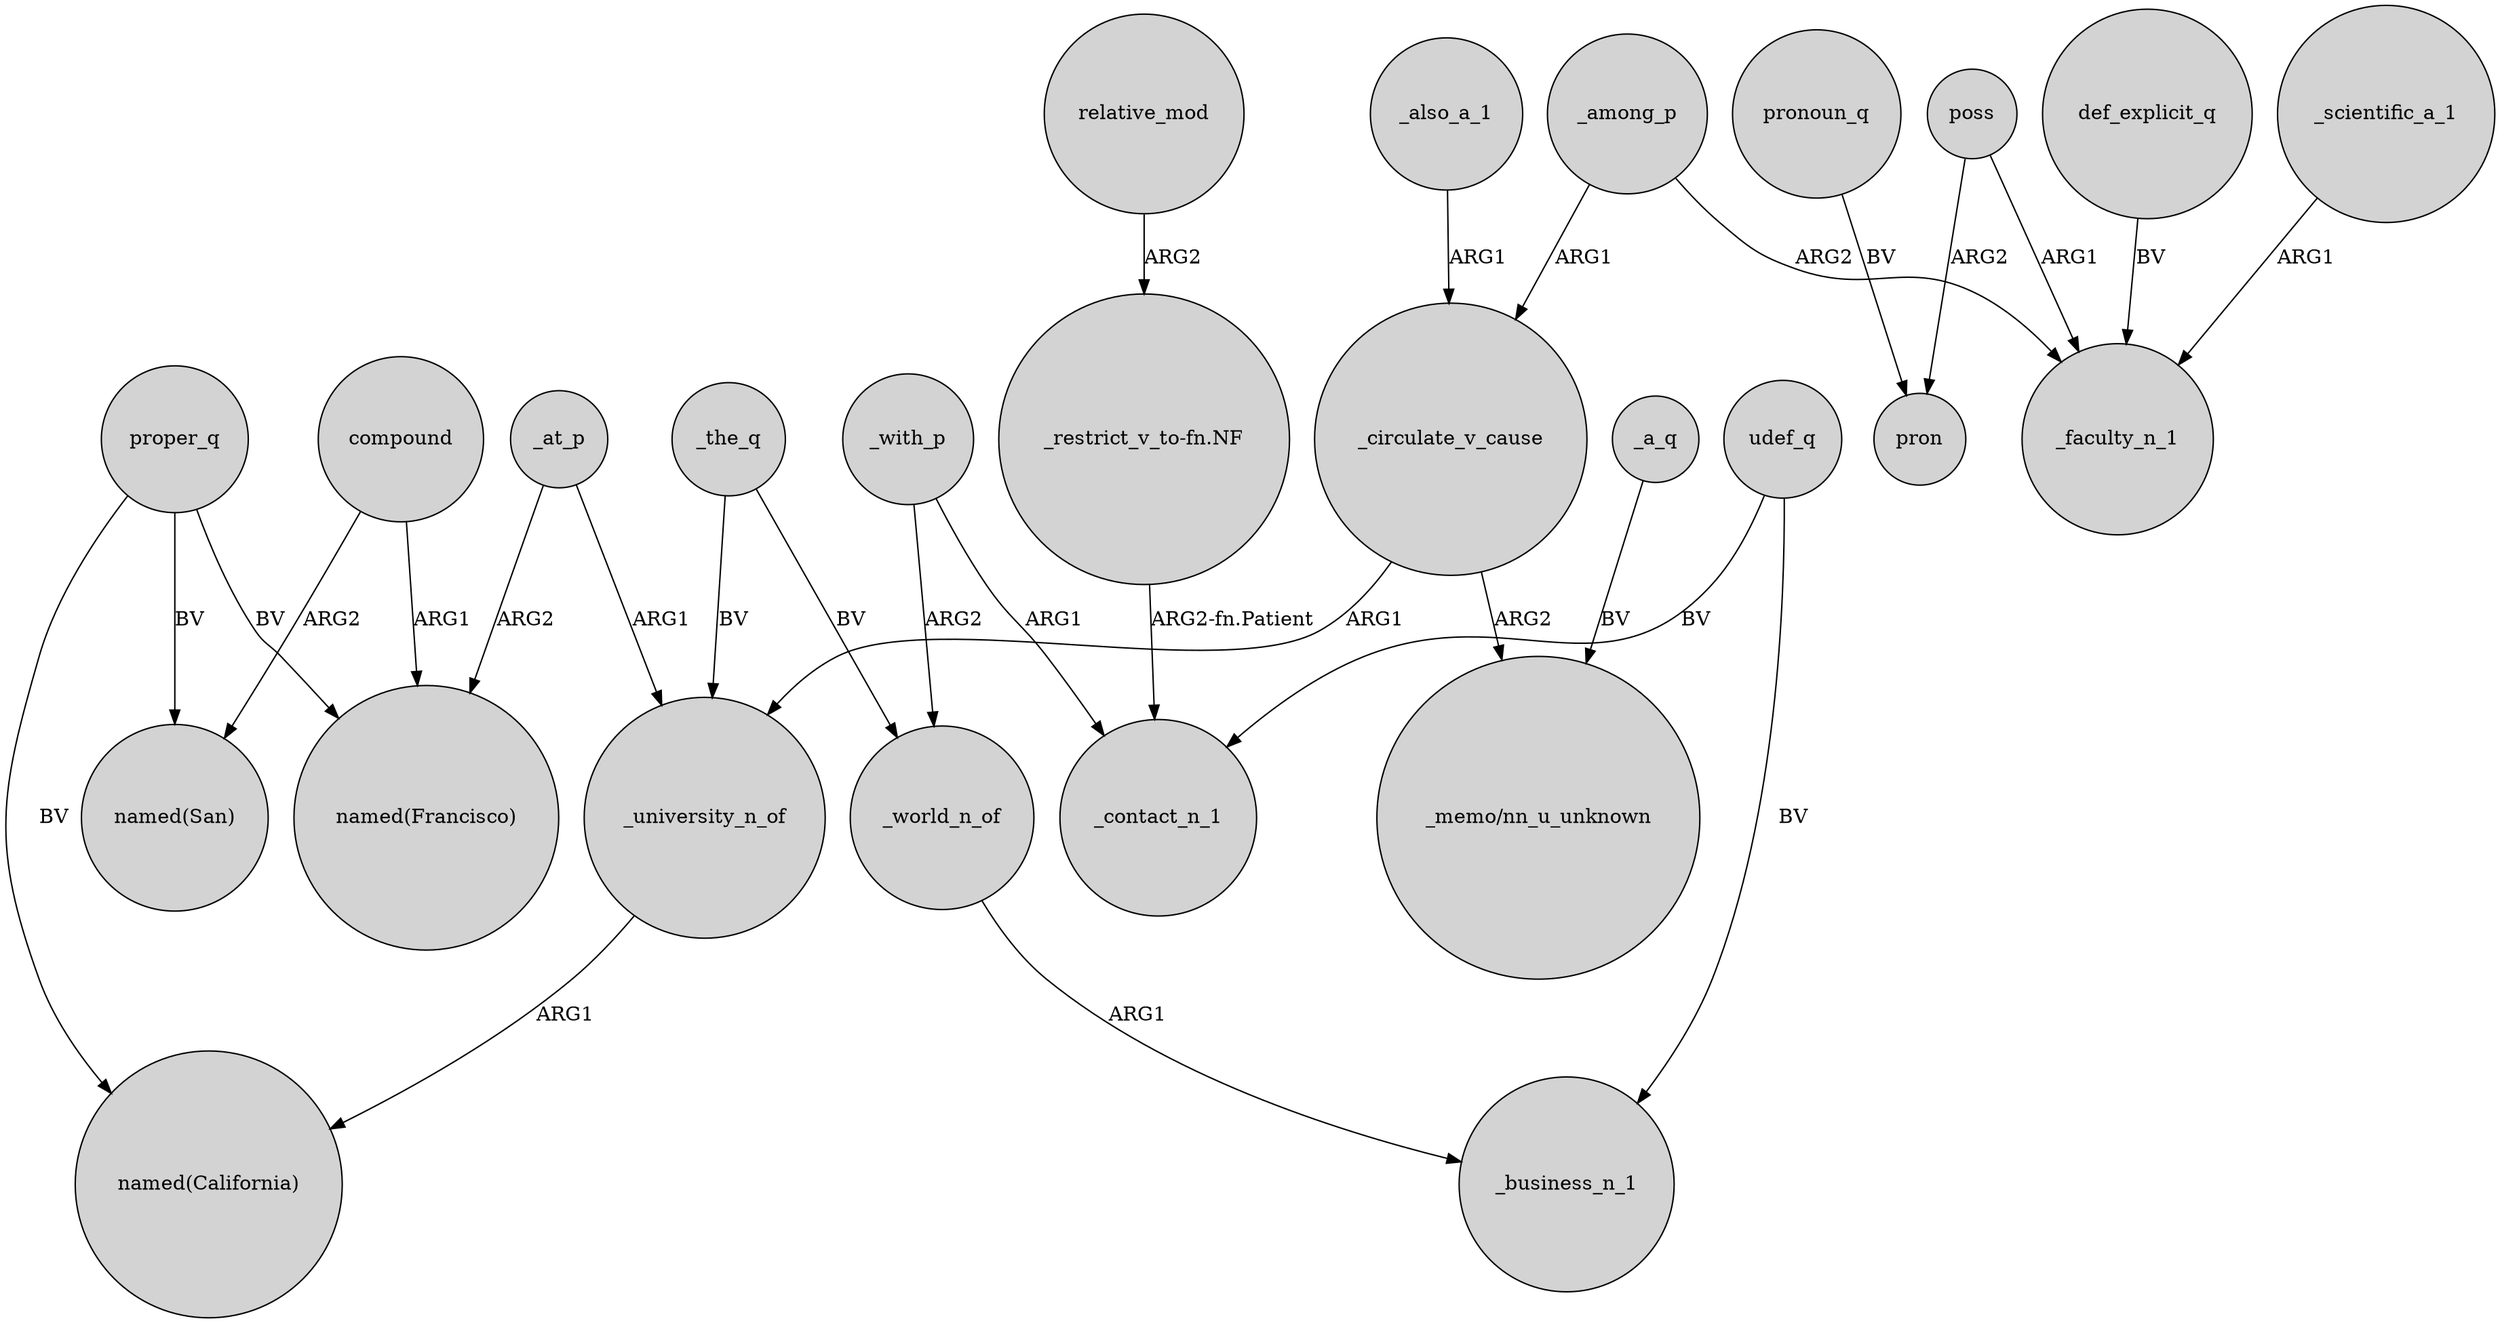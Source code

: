 digraph {
	node [shape=circle style=filled]
	_university_n_of -> "named(California)" [label=ARG1]
	_a_q -> "_memo/nn_u_unknown" [label=BV]
	poss -> pron [label=ARG2]
	_the_q -> _university_n_of [label=BV]
	proper_q -> "named(Francisco)" [label=BV]
	poss -> _faculty_n_1 [label=ARG1]
	compound -> "named(San)" [label=ARG2]
	_with_p -> _contact_n_1 [label=ARG1]
	_with_p -> _world_n_of [label=ARG2]
	proper_q -> "named(California)" [label=BV]
	relative_mod -> "_restrict_v_to-fn.NF" [label=ARG2]
	_at_p -> _university_n_of [label=ARG1]
	_also_a_1 -> _circulate_v_cause [label=ARG1]
	_circulate_v_cause -> _university_n_of [label=ARG1]
	pronoun_q -> pron [label=BV]
	_among_p -> _faculty_n_1 [label=ARG2]
	def_explicit_q -> _faculty_n_1 [label=BV]
	_circulate_v_cause -> "_memo/nn_u_unknown" [label=ARG2]
	compound -> "named(Francisco)" [label=ARG1]
	_among_p -> _circulate_v_cause [label=ARG1]
	udef_q -> _contact_n_1 [label=BV]
	udef_q -> _business_n_1 [label=BV]
	_world_n_of -> _business_n_1 [label=ARG1]
	proper_q -> "named(San)" [label=BV]
	"_restrict_v_to-fn.NF" -> _contact_n_1 [label="ARG2-fn.Patient"]
	_at_p -> "named(Francisco)" [label=ARG2]
	_the_q -> _world_n_of [label=BV]
	_scientific_a_1 -> _faculty_n_1 [label=ARG1]
}
